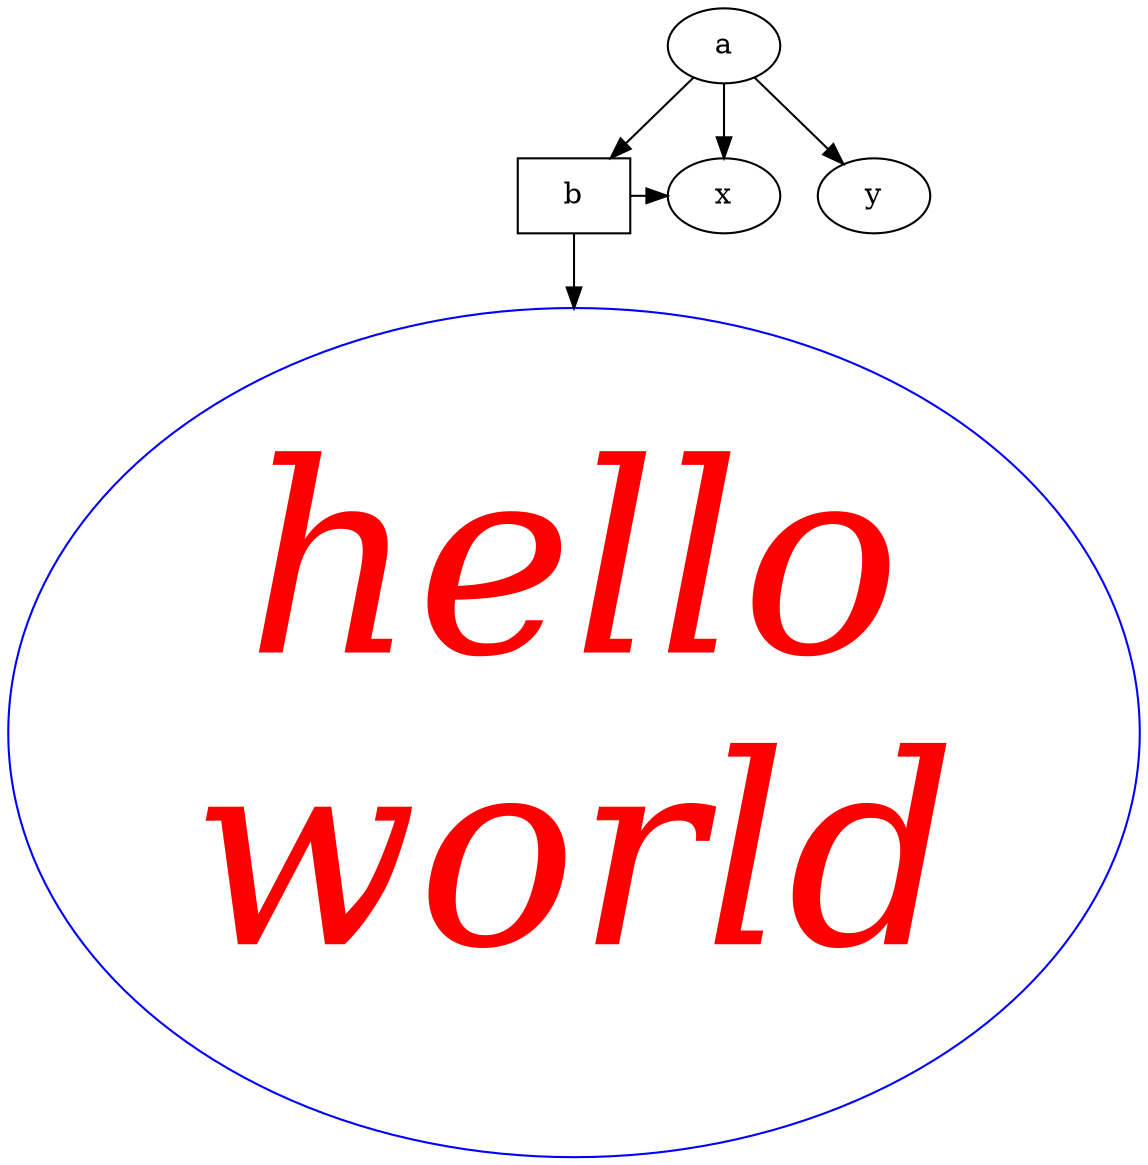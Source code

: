 digraph test9223372036854775774 {
       a -> b -> c;
       a -> {x y};
       b [shape=box];
       c [label="hello\nworld",color=blue,fontsize=127,
            fontname="Palatino-Italic",fontcolor=red];
       b -> x;
       {rank=same; b x}
}

